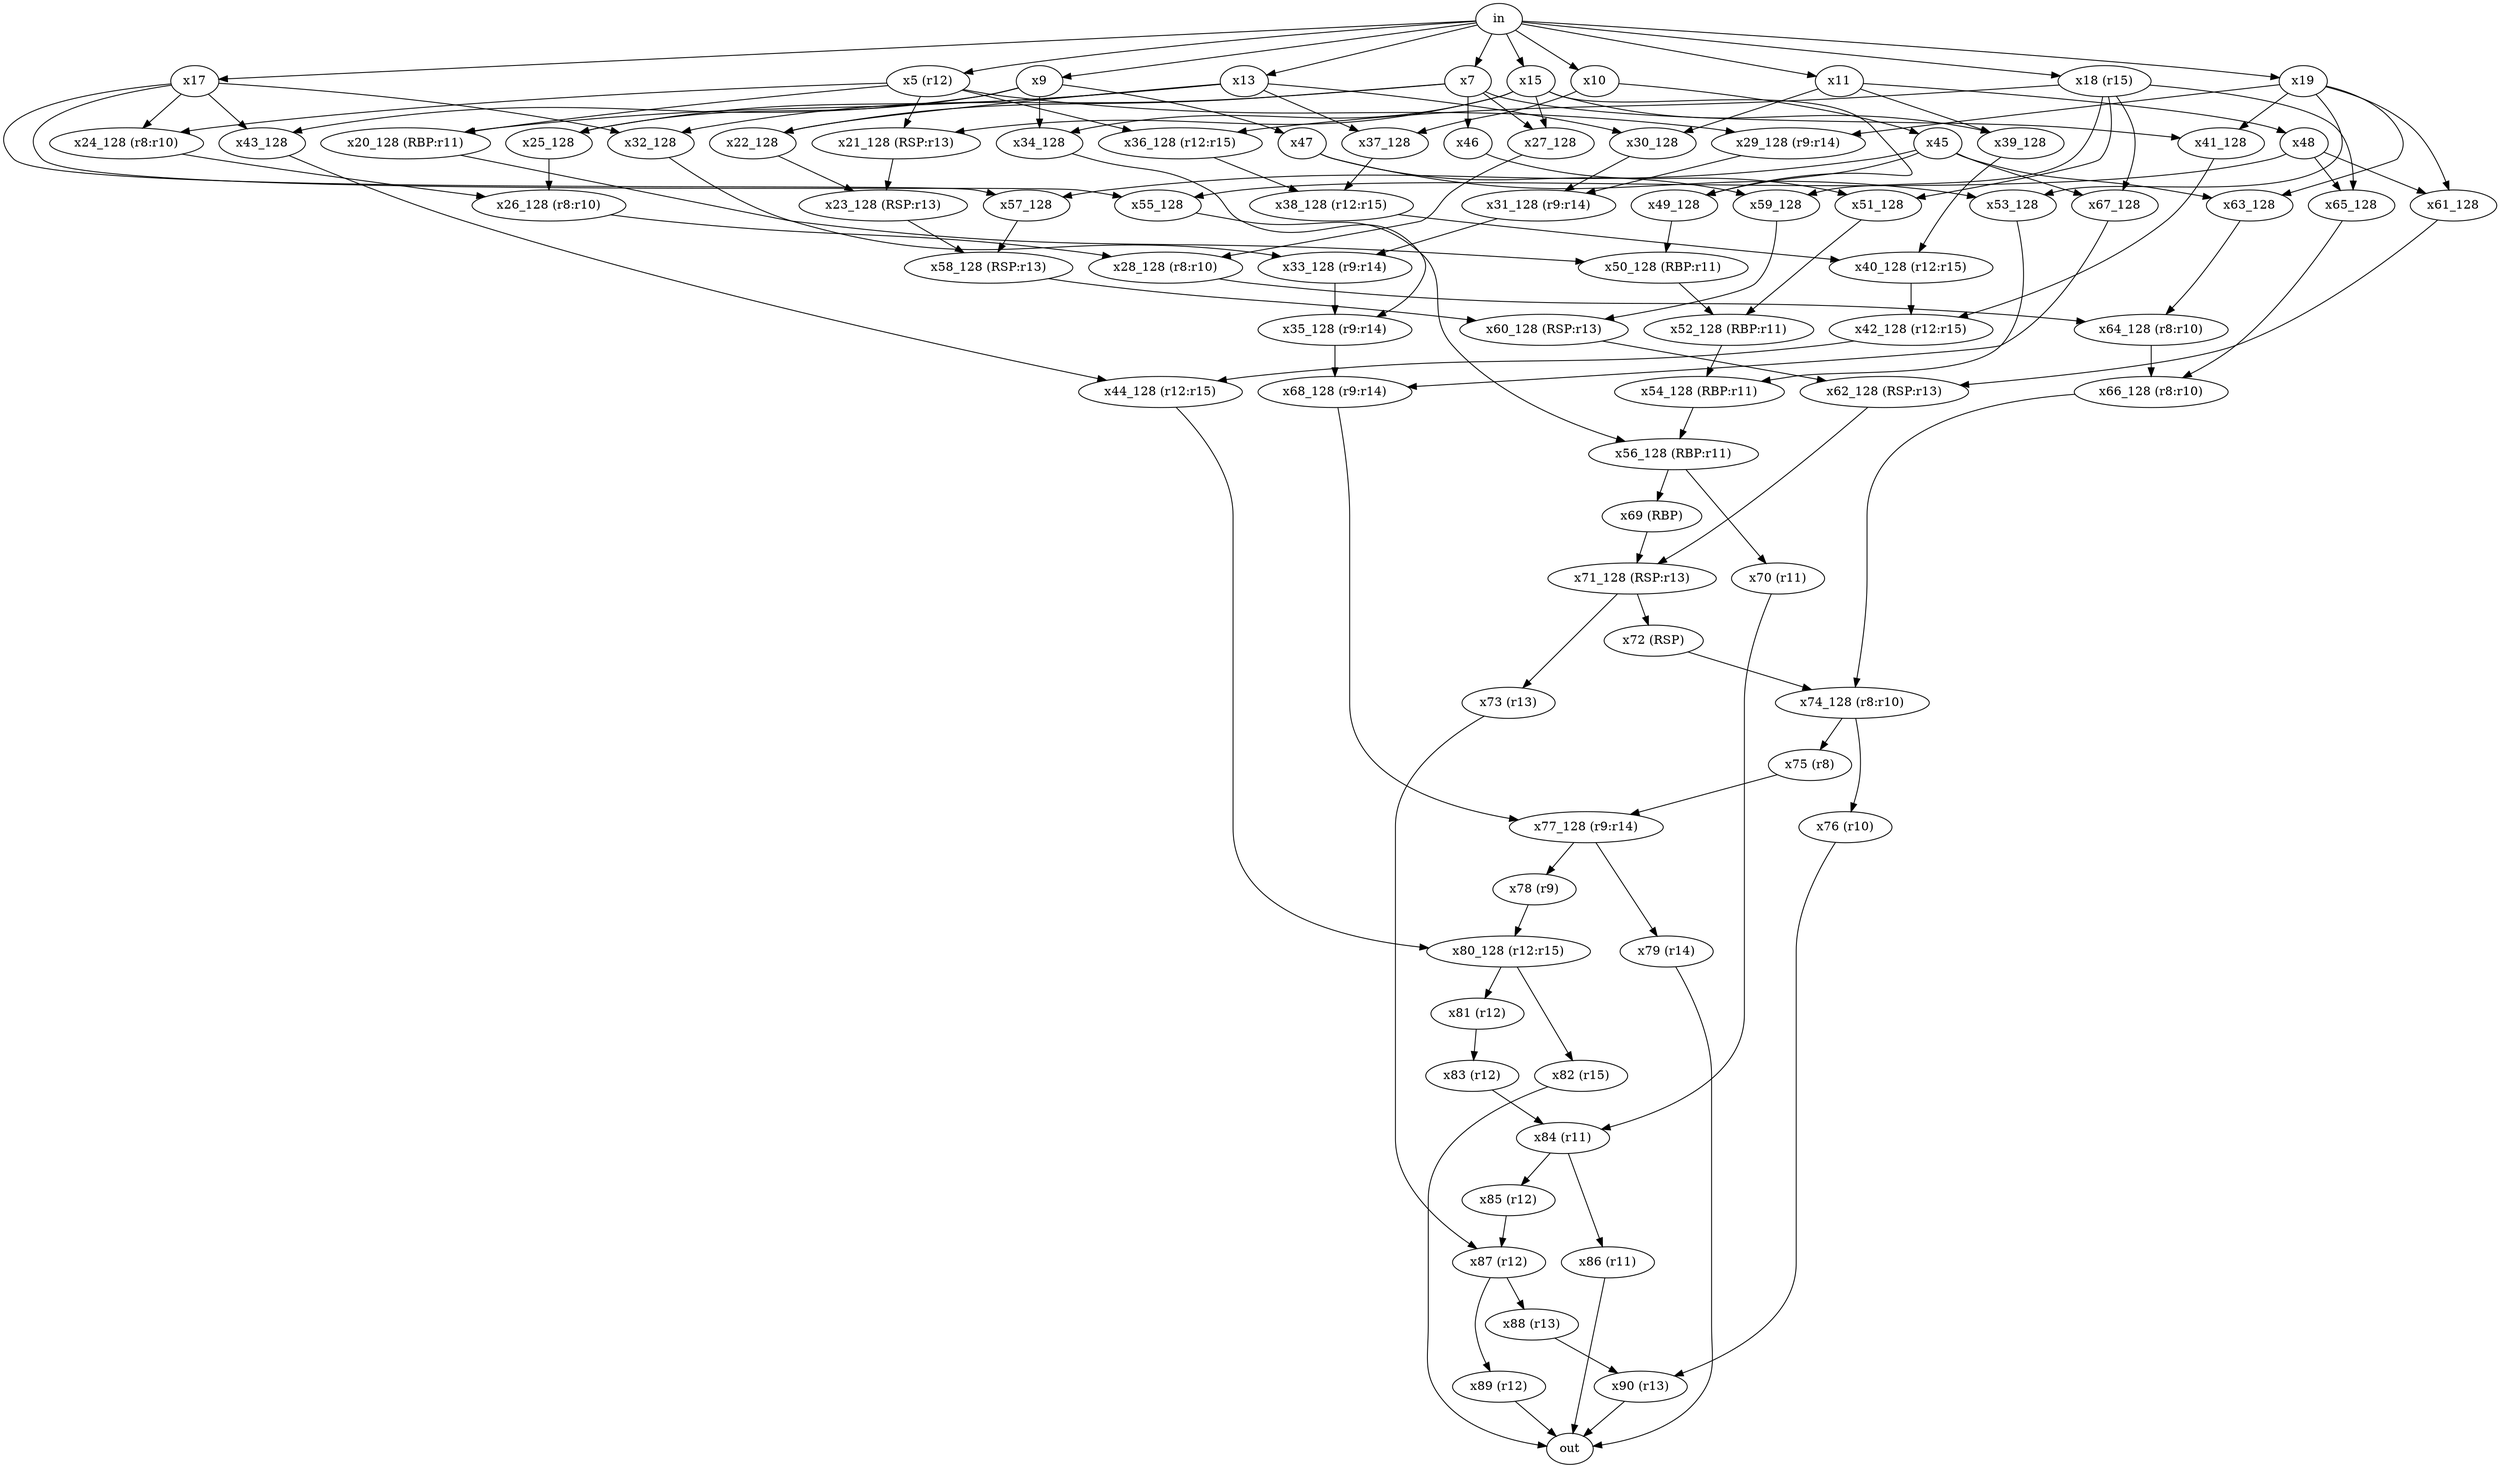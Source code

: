 digraph G {
    x90 [label="x90 (r13)",fillcolor="gold"];
    x75 [label="x75 (r8)",fillcolor="brown"];
    x58_128 [label="x58_128 (RSP:r13)",fillcolor="blueviolet"];
    x69 [label="x69 (RBP)",fillcolor="blue"];
    x68_128 [label="x68_128 (r9:r14)",fillcolor="cadetblue"];
    x44_128 [label="x44_128 (r12:r15)",fillcolor="red"];
    x42_128 [label="x42_128 (r12:r15)",fillcolor="red"];
    x40_128 [label="x40_128 (r12:r15)",fillcolor="red"];
    x60_128 [label="x60_128 (RSP:r13)",fillcolor="blueviolet"];
    x62_128 [label="x62_128 (RSP:r13)",fillcolor="blueviolet"];
    x64_128 [label="x64_128 (r8:r10)",fillcolor="brown"];
    x66_128 [label="x66_128 (r8:r10)",fillcolor="brown"];
    x29_128 [label="x29_128 (r9:r14)",fillcolor="cadetblue"];
    x28_128 [label="x28_128 (r8:r10)",fillcolor="brown"];
    x24_128 [label="x24_128 (r8:r10)",fillcolor="brown"];
    x26_128 [label="x26_128 (r8:r10)",fillcolor="brown"];
    x21_128 [label="x21_128 (RSP:r13)",fillcolor="blueviolet"];
    x20_128 [label="x20_128 (RBP:r11)",fillcolor="blue"];
    x23_128 [label="x23_128 (RSP:r13)",fillcolor="blueviolet"];
    x83 [label="x83 (r12)",fillcolor="red"];
    x82 [label="x82 (r15)",fillcolor="darkorange"];
    x81 [label="x81 (r12)",fillcolor="red"];
    x80_128 [label="x80_128 (r12:r15)",fillcolor="red"];
    x87 [label="x87 (r12)",fillcolor="red"];
    x86 [label="x86 (r11)",fillcolor="cyan"];
    x85 [label="x85 (r12)",fillcolor="red"];
    x84 [label="x84 (r11)",fillcolor="cyan"];
    x89 [label="x89 (r12)",fillcolor="red"];
    x88 [label="x88 (r13)",fillcolor="gold"];
    x50_128 [label="x50_128 (RBP:r11)",fillcolor="blue"];
    x5 [label="x5 (r12)",fillcolor="red"];
    x54_128 [label="x54_128 (RBP:r11)",fillcolor="blue"];
    x33_128 [label="x33_128 (r9:r14)",fillcolor="cadetblue"];
    x56_128 [label="x56_128 (RBP:r11)",fillcolor="blue"];
    x31_128 [label="x31_128 (r9:r14)",fillcolor="cadetblue"];
    x36_128 [label="x36_128 (r12:r15)",fillcolor="red"];
    x52_128 [label="x52_128 (RBP:r11)",fillcolor="blue"];
    x78 [label="x78 (r9)",fillcolor="cadetblue"];
    x79 [label="x79 (r14)",fillcolor="deeppink"];
    x76 [label="x76 (r10)",fillcolor="chartreuse"];
    x77_128 [label="x77_128 (r9:r14)",fillcolor="cadetblue"];
    x38_128 [label="x38_128 (r12:r15)",fillcolor="red"];
    x35_128 [label="x35_128 (r9:r14)",fillcolor="cadetblue"];
    x72 [label="x72 (RSP)",fillcolor="blueviolet"];
    x73 [label="x73 (r13)",fillcolor="gold"];
    x70 [label="x70 (r11)",fillcolor="cyan"];
    x71_128 [label="x71_128 (RSP:r13)",fillcolor="blueviolet"];
    x18 [label="x18 (r15)",fillcolor="darkorange"];
    x74_128 [label="x74_128 (r8:r10)",fillcolor="brown"];
    in -> x10 ;
    in -> x11 ;
    in -> x9 ;
    in -> x7 ;
    in -> x5 ;
    in -> x18 ;
    in -> x19 ;
    in -> x17 ;
    in -> x15 ;
    in -> x13 ;
    x82 -> out ;
    x79 -> out ;
    x90 -> out ;
    x89 -> out ;
    x86 -> out ;
    x13 -> x20_128 ;
    x5 -> x20_128 ;
    x15 -> x21_128 ;
    x5 -> x21_128 ;
    x13 -> x22_128 ;
    x7 -> x22_128 ;
    x21_128 -> x23_128 ;
    x22_128 -> x23_128 ;
    x17 -> x24_128 ;
    x5 -> x24_128 ;
    x13 -> x25_128 ;
    x9 -> x25_128 ;
    x24_128 -> x26_128 ;
    x25_128 -> x26_128 ;
    x15 -> x27_128 ;
    x7 -> x27_128 ;
    x26_128 -> x28_128 ;
    x27_128 -> x28_128 ;
    x19 -> x29_128 ;
    x5 -> x29_128 ;
    x11 -> x30_128 ;
    x13 -> x30_128 ;
    x29_128 -> x31_128 ;
    x30_128 -> x31_128 ;
    x17 -> x32_128 ;
    x7 -> x32_128 ;
    x31_128 -> x33_128 ;
    x32_128 -> x33_128 ;
    x15 -> x34_128 ;
    x9 -> x34_128 ;
    x33_128 -> x35_128 ;
    x34_128 -> x35_128 ;
    x18 -> x36_128 ;
    x5 -> x36_128 ;
    x10 -> x37_128 ;
    x13 -> x37_128 ;
    x36_128 -> x38_128 ;
    x37_128 -> x38_128 ;
    x11 -> x39_128 ;
    x15 -> x39_128 ;
    x38_128 -> x40_128 ;
    x39_128 -> x40_128 ;
    x19 -> x41_128 ;
    x7 -> x41_128 ;
    x40_128 -> x42_128 ;
    x41_128 -> x42_128 ;
    x17 -> x43_128 ;
    x9 -> x43_128 ;
    x42_128 -> x44_128 ;
    x43_128 -> x44_128 ;
    x10 -> x45 ;
    x7 -> x46 ;
    x9 -> x47 ;
    x11 -> x48 ;
    x15 -> x49_128 ;
    x45 -> x49_128 ;
    x20_128 -> x50_128 ;
    x49_128 -> x50_128 ;
    x18 -> x51_128 ;
    x46 -> x51_128 ;
    x50_128 -> x52_128 ;
    x51_128 -> x52_128 ;
    x19 -> x53_128 ;
    x47 -> x53_128 ;
    x52_128 -> x54_128 ;
    x53_128 -> x54_128 ;
    x17 -> x55_128 ;
    x48 -> x55_128 ;
    x54_128 -> x56_128 ;
    x55_128 -> x56_128 ;
    x17 -> x57_128 ;
    x45 -> x57_128 ;
    x23_128 -> x58_128 ;
    x57_128 -> x58_128 ;
    x18 -> x59_128 ;
    x47 -> x59_128 ;
    x58_128 -> x60_128 ;
    x59_128 -> x60_128 ;
    x19 -> x61_128 ;
    x48 -> x61_128 ;
    x60_128 -> x62_128 ;
    x61_128 -> x62_128 ;
    x19 -> x63_128 ;
    x45 -> x63_128 ;
    x28_128 -> x64_128 ;
    x63_128 -> x64_128 ;
    x18 -> x65_128 ;
    x48 -> x65_128 ;
    x64_128 -> x66_128 ;
    x65_128 -> x66_128 ;
    x18 -> x67_128 ;
    x45 -> x67_128 ;
    x35_128 -> x68_128 ;
    x67_128 -> x68_128 ;
    x56_128 -> x69 ;
    x56_128 -> x70 ;
    x62_128 -> x71_128 ;
    x69 -> x71_128 ;
    x71_128 -> x72 ;
    x71_128 -> x73 ;
    x66_128 -> x74_128 ;
    x72 -> x74_128 ;
    x74_128 -> x75 ;
    x74_128 -> x76 ;
    x68_128 -> x77_128 ;
    x75 -> x77_128 ;
    x77_128 -> x78 ;
    x77_128 -> x79 ;
    x44_128 -> x80_128 ;
    x78 -> x80_128 ;
    x80_128 -> x81 ;
    x80_128 -> x82 ;
    x81 -> x83 ;
    x70 -> x84 ;
    x83 -> x84 ;
    x84 -> x85 ;
    x84 -> x86 ;
    x73 -> x87 ;
    x85 -> x87 ;
    x87 -> x88 ;
    x87 -> x89 ;
    x76 -> x90 ;
    x88 -> x90 ;
}
